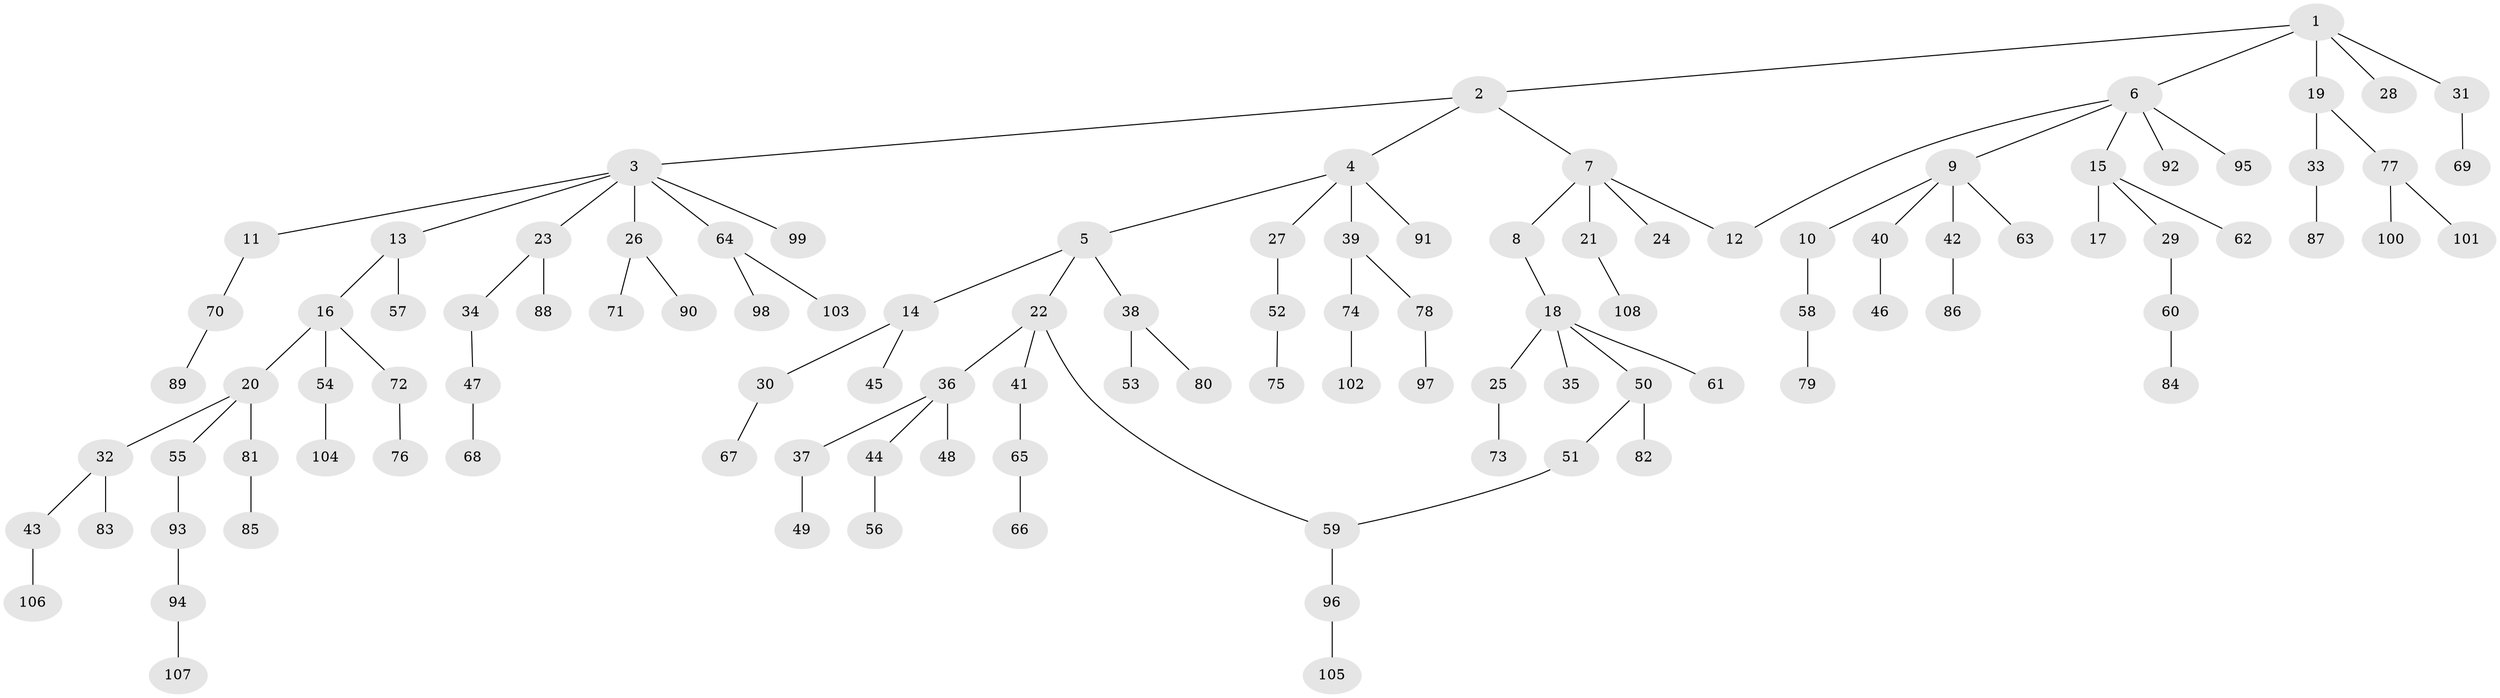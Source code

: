 // Generated by graph-tools (version 1.1) at 2025/25/03/09/25 03:25:34]
// undirected, 108 vertices, 109 edges
graph export_dot {
graph [start="1"]
  node [color=gray90,style=filled];
  1;
  2;
  3;
  4;
  5;
  6;
  7;
  8;
  9;
  10;
  11;
  12;
  13;
  14;
  15;
  16;
  17;
  18;
  19;
  20;
  21;
  22;
  23;
  24;
  25;
  26;
  27;
  28;
  29;
  30;
  31;
  32;
  33;
  34;
  35;
  36;
  37;
  38;
  39;
  40;
  41;
  42;
  43;
  44;
  45;
  46;
  47;
  48;
  49;
  50;
  51;
  52;
  53;
  54;
  55;
  56;
  57;
  58;
  59;
  60;
  61;
  62;
  63;
  64;
  65;
  66;
  67;
  68;
  69;
  70;
  71;
  72;
  73;
  74;
  75;
  76;
  77;
  78;
  79;
  80;
  81;
  82;
  83;
  84;
  85;
  86;
  87;
  88;
  89;
  90;
  91;
  92;
  93;
  94;
  95;
  96;
  97;
  98;
  99;
  100;
  101;
  102;
  103;
  104;
  105;
  106;
  107;
  108;
  1 -- 2;
  1 -- 6;
  1 -- 19;
  1 -- 28;
  1 -- 31;
  2 -- 3;
  2 -- 4;
  2 -- 7;
  3 -- 11;
  3 -- 13;
  3 -- 23;
  3 -- 26;
  3 -- 64;
  3 -- 99;
  4 -- 5;
  4 -- 27;
  4 -- 39;
  4 -- 91;
  5 -- 14;
  5 -- 22;
  5 -- 38;
  6 -- 9;
  6 -- 12;
  6 -- 15;
  6 -- 92;
  6 -- 95;
  7 -- 8;
  7 -- 21;
  7 -- 24;
  7 -- 12;
  8 -- 18;
  9 -- 10;
  9 -- 40;
  9 -- 42;
  9 -- 63;
  10 -- 58;
  11 -- 70;
  13 -- 16;
  13 -- 57;
  14 -- 30;
  14 -- 45;
  15 -- 17;
  15 -- 29;
  15 -- 62;
  16 -- 20;
  16 -- 54;
  16 -- 72;
  18 -- 25;
  18 -- 35;
  18 -- 50;
  18 -- 61;
  19 -- 33;
  19 -- 77;
  20 -- 32;
  20 -- 55;
  20 -- 81;
  21 -- 108;
  22 -- 36;
  22 -- 41;
  22 -- 59;
  23 -- 34;
  23 -- 88;
  25 -- 73;
  26 -- 71;
  26 -- 90;
  27 -- 52;
  29 -- 60;
  30 -- 67;
  31 -- 69;
  32 -- 43;
  32 -- 83;
  33 -- 87;
  34 -- 47;
  36 -- 37;
  36 -- 44;
  36 -- 48;
  37 -- 49;
  38 -- 53;
  38 -- 80;
  39 -- 74;
  39 -- 78;
  40 -- 46;
  41 -- 65;
  42 -- 86;
  43 -- 106;
  44 -- 56;
  47 -- 68;
  50 -- 51;
  50 -- 82;
  51 -- 59;
  52 -- 75;
  54 -- 104;
  55 -- 93;
  58 -- 79;
  59 -- 96;
  60 -- 84;
  64 -- 98;
  64 -- 103;
  65 -- 66;
  70 -- 89;
  72 -- 76;
  74 -- 102;
  77 -- 100;
  77 -- 101;
  78 -- 97;
  81 -- 85;
  93 -- 94;
  94 -- 107;
  96 -- 105;
}
